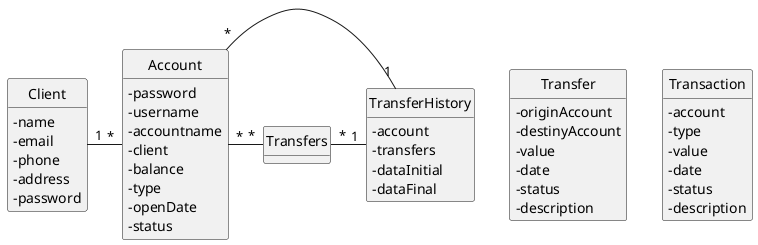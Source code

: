 @startuml DomainModel
'https://plantuml.com/class-diagram
skinparam classAttributeIconSize 0
hide circle
hide methods

class Client {
    - name
    - email 
    - phone
    - address
    - password
}

class Account {
    - password
    - username
    - accountname
    - client
    - balance
    - type
    - openDate
    - status
}

class Transfer {
    - originAccount
    - destinyAccount
    - value
    - date
    - status
    - description
}

class Transaction {
    - account
    - type
    - value
    - date
    - status
    - description
}

class TransferHistory {
    - account
    - transfers
    - dataInitial
    - dataFinal
}

Client "1"-"*" Account
Account "*"-"*" Transfers
Account "*"-"1" TransferHistory
Transfers "*"-"1" TransferHistory

@enduml
